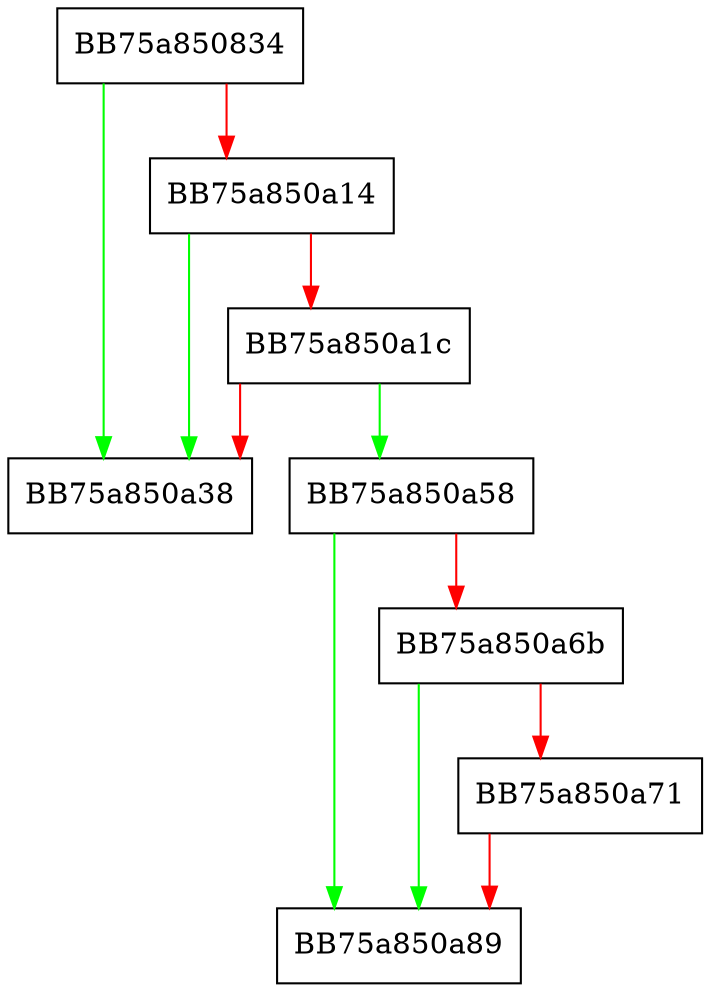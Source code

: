 digraph FileNotificationInfo {
  node [shape="box"];
  graph [splines=ortho];
  BB75a850834 -> BB75a850a38 [color="green"];
  BB75a850834 -> BB75a850a14 [color="red"];
  BB75a850a14 -> BB75a850a38 [color="green"];
  BB75a850a14 -> BB75a850a1c [color="red"];
  BB75a850a1c -> BB75a850a58 [color="green"];
  BB75a850a1c -> BB75a850a38 [color="red"];
  BB75a850a58 -> BB75a850a89 [color="green"];
  BB75a850a58 -> BB75a850a6b [color="red"];
  BB75a850a6b -> BB75a850a89 [color="green"];
  BB75a850a6b -> BB75a850a71 [color="red"];
  BB75a850a71 -> BB75a850a89 [color="red"];
}